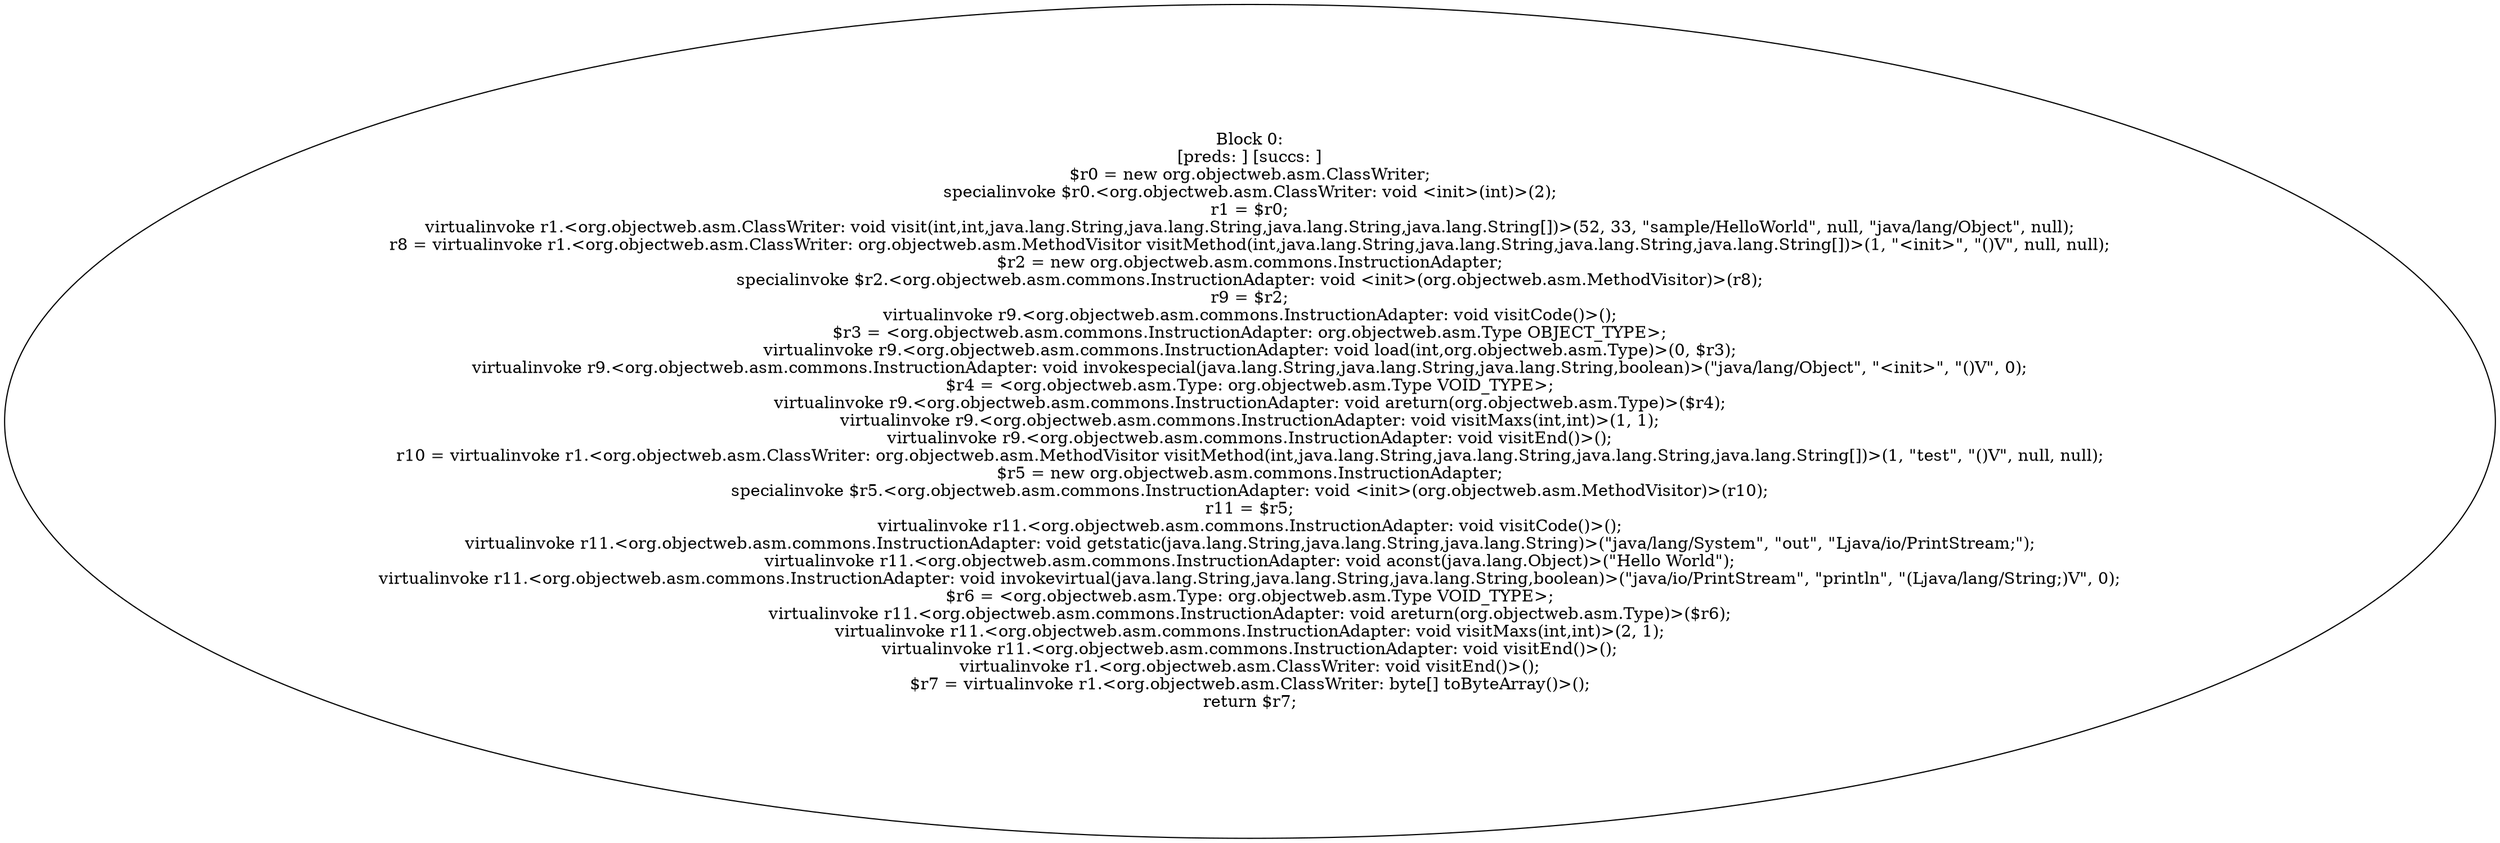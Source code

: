 digraph "unitGraph" {
    "Block 0:
[preds: ] [succs: ]
$r0 = new org.objectweb.asm.ClassWriter;
specialinvoke $r0.<org.objectweb.asm.ClassWriter: void <init>(int)>(2);
r1 = $r0;
virtualinvoke r1.<org.objectweb.asm.ClassWriter: void visit(int,int,java.lang.String,java.lang.String,java.lang.String,java.lang.String[])>(52, 33, \"sample/HelloWorld\", null, \"java/lang/Object\", null);
r8 = virtualinvoke r1.<org.objectweb.asm.ClassWriter: org.objectweb.asm.MethodVisitor visitMethod(int,java.lang.String,java.lang.String,java.lang.String,java.lang.String[])>(1, \"<init>\", \"()V\", null, null);
$r2 = new org.objectweb.asm.commons.InstructionAdapter;
specialinvoke $r2.<org.objectweb.asm.commons.InstructionAdapter: void <init>(org.objectweb.asm.MethodVisitor)>(r8);
r9 = $r2;
virtualinvoke r9.<org.objectweb.asm.commons.InstructionAdapter: void visitCode()>();
$r3 = <org.objectweb.asm.commons.InstructionAdapter: org.objectweb.asm.Type OBJECT_TYPE>;
virtualinvoke r9.<org.objectweb.asm.commons.InstructionAdapter: void load(int,org.objectweb.asm.Type)>(0, $r3);
virtualinvoke r9.<org.objectweb.asm.commons.InstructionAdapter: void invokespecial(java.lang.String,java.lang.String,java.lang.String,boolean)>(\"java/lang/Object\", \"<init>\", \"()V\", 0);
$r4 = <org.objectweb.asm.Type: org.objectweb.asm.Type VOID_TYPE>;
virtualinvoke r9.<org.objectweb.asm.commons.InstructionAdapter: void areturn(org.objectweb.asm.Type)>($r4);
virtualinvoke r9.<org.objectweb.asm.commons.InstructionAdapter: void visitMaxs(int,int)>(1, 1);
virtualinvoke r9.<org.objectweb.asm.commons.InstructionAdapter: void visitEnd()>();
r10 = virtualinvoke r1.<org.objectweb.asm.ClassWriter: org.objectweb.asm.MethodVisitor visitMethod(int,java.lang.String,java.lang.String,java.lang.String,java.lang.String[])>(1, \"test\", \"()V\", null, null);
$r5 = new org.objectweb.asm.commons.InstructionAdapter;
specialinvoke $r5.<org.objectweb.asm.commons.InstructionAdapter: void <init>(org.objectweb.asm.MethodVisitor)>(r10);
r11 = $r5;
virtualinvoke r11.<org.objectweb.asm.commons.InstructionAdapter: void visitCode()>();
virtualinvoke r11.<org.objectweb.asm.commons.InstructionAdapter: void getstatic(java.lang.String,java.lang.String,java.lang.String)>(\"java/lang/System\", \"out\", \"Ljava/io/PrintStream;\");
virtualinvoke r11.<org.objectweb.asm.commons.InstructionAdapter: void aconst(java.lang.Object)>(\"Hello World\");
virtualinvoke r11.<org.objectweb.asm.commons.InstructionAdapter: void invokevirtual(java.lang.String,java.lang.String,java.lang.String,boolean)>(\"java/io/PrintStream\", \"println\", \"(Ljava/lang/String;)V\", 0);
$r6 = <org.objectweb.asm.Type: org.objectweb.asm.Type VOID_TYPE>;
virtualinvoke r11.<org.objectweb.asm.commons.InstructionAdapter: void areturn(org.objectweb.asm.Type)>($r6);
virtualinvoke r11.<org.objectweb.asm.commons.InstructionAdapter: void visitMaxs(int,int)>(2, 1);
virtualinvoke r11.<org.objectweb.asm.commons.InstructionAdapter: void visitEnd()>();
virtualinvoke r1.<org.objectweb.asm.ClassWriter: void visitEnd()>();
$r7 = virtualinvoke r1.<org.objectweb.asm.ClassWriter: byte[] toByteArray()>();
return $r7;
"
}
